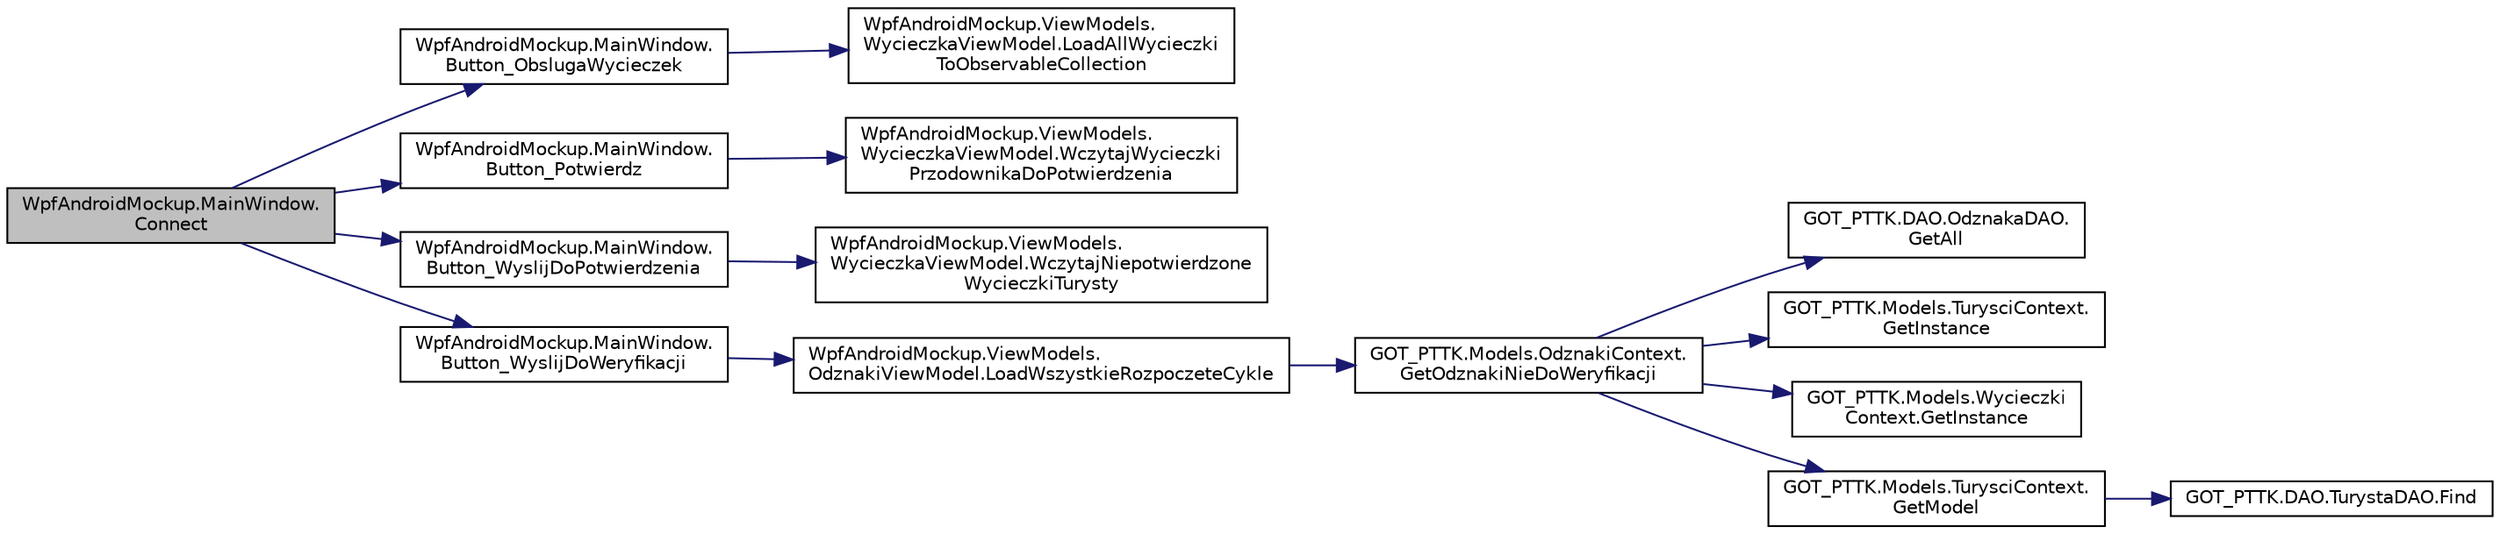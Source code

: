 digraph "WpfAndroidMockup.MainWindow.Connect"
{
 // INTERACTIVE_SVG=YES
  edge [fontname="Helvetica",fontsize="10",labelfontname="Helvetica",labelfontsize="10"];
  node [fontname="Helvetica",fontsize="10",shape=record];
  rankdir="LR";
  Node43 [label="WpfAndroidMockup.MainWindow.\lConnect",height=0.2,width=0.4,color="black", fillcolor="grey75", style="filled", fontcolor="black"];
  Node43 -> Node44 [color="midnightblue",fontsize="10",style="solid",fontname="Helvetica"];
  Node44 [label="WpfAndroidMockup.MainWindow.\lButton_ObslugaWycieczek",height=0.2,width=0.4,color="black", fillcolor="white", style="filled",URL="$class_wpf_android_mockup_1_1_main_window.html#a8acad6f48918fa5d645486c69ce01fb8",tooltip="Logika dla przycisku odpowiedzialnego za wywołanie przypadku użycia przeglądania wycieczek ..."];
  Node44 -> Node45 [color="midnightblue",fontsize="10",style="solid",fontname="Helvetica"];
  Node45 [label="WpfAndroidMockup.ViewModels.\lWycieczkaViewModel.LoadAllWycieczki\lToObservableCollection",height=0.2,width=0.4,color="black", fillcolor="white", style="filled",URL="$class_wpf_android_mockup_1_1_view_models_1_1_wycieczka_view_model.html#af32641c98b0bea34160e71f7b8d92ebf",tooltip="Przypisuje do listy wycieczek wszystkie wycieczki zalogowanego turysty "];
  Node43 -> Node46 [color="midnightblue",fontsize="10",style="solid",fontname="Helvetica"];
  Node46 [label="WpfAndroidMockup.MainWindow.\lButton_Potwierdz",height=0.2,width=0.4,color="black", fillcolor="white", style="filled",URL="$class_wpf_android_mockup_1_1_main_window.html#a0315b4a69e850a01a7478af6c68ffd10",tooltip="Logika dla przycisku odpowiedzialnego za wywołanie przypadku użycia potwierdzania jako przodownik udz..."];
  Node46 -> Node47 [color="midnightblue",fontsize="10",style="solid",fontname="Helvetica"];
  Node47 [label="WpfAndroidMockup.ViewModels.\lWycieczkaViewModel.WczytajWycieczki\lPrzodownikaDoPotwierdzenia",height=0.2,width=0.4,color="black", fillcolor="white", style="filled",URL="$class_wpf_android_mockup_1_1_view_models_1_1_wycieczka_view_model.html#ab56637d93864cbc49ad0efa4cd470608",tooltip="Przypisuje do listy wycieczek wycieczki porzodwnika, które czekają na potwierdzenie ..."];
  Node43 -> Node48 [color="midnightblue",fontsize="10",style="solid",fontname="Helvetica"];
  Node48 [label="WpfAndroidMockup.MainWindow.\lButton_WyslijDoPotwierdzenia",height=0.2,width=0.4,color="black", fillcolor="white", style="filled",URL="$class_wpf_android_mockup_1_1_main_window.html#a3a4bdd6795c2f75a3ae0df3b858268a3",tooltip="Logika dla przycisku odpowiedzialnego za wywołanie przypadku użycia wysyłania przodownikowy prośby o ..."];
  Node48 -> Node49 [color="midnightblue",fontsize="10",style="solid",fontname="Helvetica"];
  Node49 [label="WpfAndroidMockup.ViewModels.\lWycieczkaViewModel.WczytajNiepotwierdzone\lWycieczkiTurysty",height=0.2,width=0.4,color="black", fillcolor="white", style="filled",URL="$class_wpf_android_mockup_1_1_view_models_1_1_wycieczka_view_model.html#a1e35edac1319bf120e0fd86e095392b0",tooltip="Przypisuje do listy wycieczek wszystkie niepotwierdzone wycieczki turysty "];
  Node43 -> Node50 [color="midnightblue",fontsize="10",style="solid",fontname="Helvetica"];
  Node50 [label="WpfAndroidMockup.MainWindow.\lButton_WyslijDoWeryfikacji",height=0.2,width=0.4,color="black", fillcolor="white", style="filled",URL="$class_wpf_android_mockup_1_1_main_window.html#a9fe5f943ff1a9c8260c562c4ff130316",tooltip="Logika dla przycisku odpowiedzialnego za wywołanie przypadku użycia przesyłania odznaki do weryfikacj..."];
  Node50 -> Node51 [color="midnightblue",fontsize="10",style="solid",fontname="Helvetica"];
  Node51 [label="WpfAndroidMockup.ViewModels.\lOdznakiViewModel.LoadWszystkieRozpoczeteCykle",height=0.2,width=0.4,color="black", fillcolor="white", style="filled",URL="$class_wpf_android_mockup_1_1_view_models_1_1_odznaki_view_model.html#a139c6acab1699ab23a281aebca4b6d9b",tooltip="Ładuje wszystkie rozpoczęte cykle odznaki, nieprzyznane "];
  Node51 -> Node52 [color="midnightblue",fontsize="10",style="solid",fontname="Helvetica"];
  Node52 [label="GOT_PTTK.Models.OdznakiContext.\lGetOdznakiNieDoWeryfikacji",height=0.2,width=0.4,color="black", fillcolor="white", style="filled",URL="$class_g_o_t___p_t_t_k_1_1_models_1_1_odznaki_context.html#a67dc6e676f3aa70f2c84d9efeb55875f",tooltip="Zwraca wszystkie odznaki, które nie zostały wysłane do weryfikacji "];
  Node52 -> Node53 [color="midnightblue",fontsize="10",style="solid",fontname="Helvetica"];
  Node53 [label="GOT_PTTK.DAO.OdznakaDAO.\lGetAll",height=0.2,width=0.4,color="black", fillcolor="white", style="filled",URL="$class_g_o_t___p_t_t_k_1_1_d_a_o_1_1_odznaka_d_a_o.html#aaadcceff120a817f2a979a58873a037b"];
  Node52 -> Node54 [color="midnightblue",fontsize="10",style="solid",fontname="Helvetica"];
  Node54 [label="GOT_PTTK.Models.TurysciContext.\lGetInstance",height=0.2,width=0.4,color="black", fillcolor="white", style="filled",URL="$class_g_o_t___p_t_t_k_1_1_models_1_1_turysci_context.html#a976ee508a91989eedc550079534415a9",tooltip="Zwraca instancję klasy - singletonu TurysciContext "];
  Node52 -> Node55 [color="midnightblue",fontsize="10",style="solid",fontname="Helvetica"];
  Node55 [label="GOT_PTTK.Models.Wycieczki\lContext.GetInstance",height=0.2,width=0.4,color="black", fillcolor="white", style="filled",URL="$class_g_o_t___p_t_t_k_1_1_models_1_1_wycieczki_context.html#a66d90717d032d1800ff3309405421704",tooltip="Zwraca instancję klasy - singletonu WycieczkiContext "];
  Node52 -> Node56 [color="midnightblue",fontsize="10",style="solid",fontname="Helvetica"];
  Node56 [label="GOT_PTTK.Models.TurysciContext.\lGetModel",height=0.2,width=0.4,color="black", fillcolor="white", style="filled",URL="$class_g_o_t___p_t_t_k_1_1_models_1_1_turysci_context.html#acd7c72c467dfb5a8c74eb68aab22f0fd",tooltip="Zwraca model turysty o podanym identyfikatorze "];
  Node56 -> Node57 [color="midnightblue",fontsize="10",style="solid",fontname="Helvetica"];
  Node57 [label="GOT_PTTK.DAO.TurystaDAO.Find",height=0.2,width=0.4,color="black", fillcolor="white", style="filled",URL="$class_g_o_t___p_t_t_k_1_1_d_a_o_1_1_turysta_d_a_o.html#ac7050b893194eef19739977d5ef5997c"];
}

